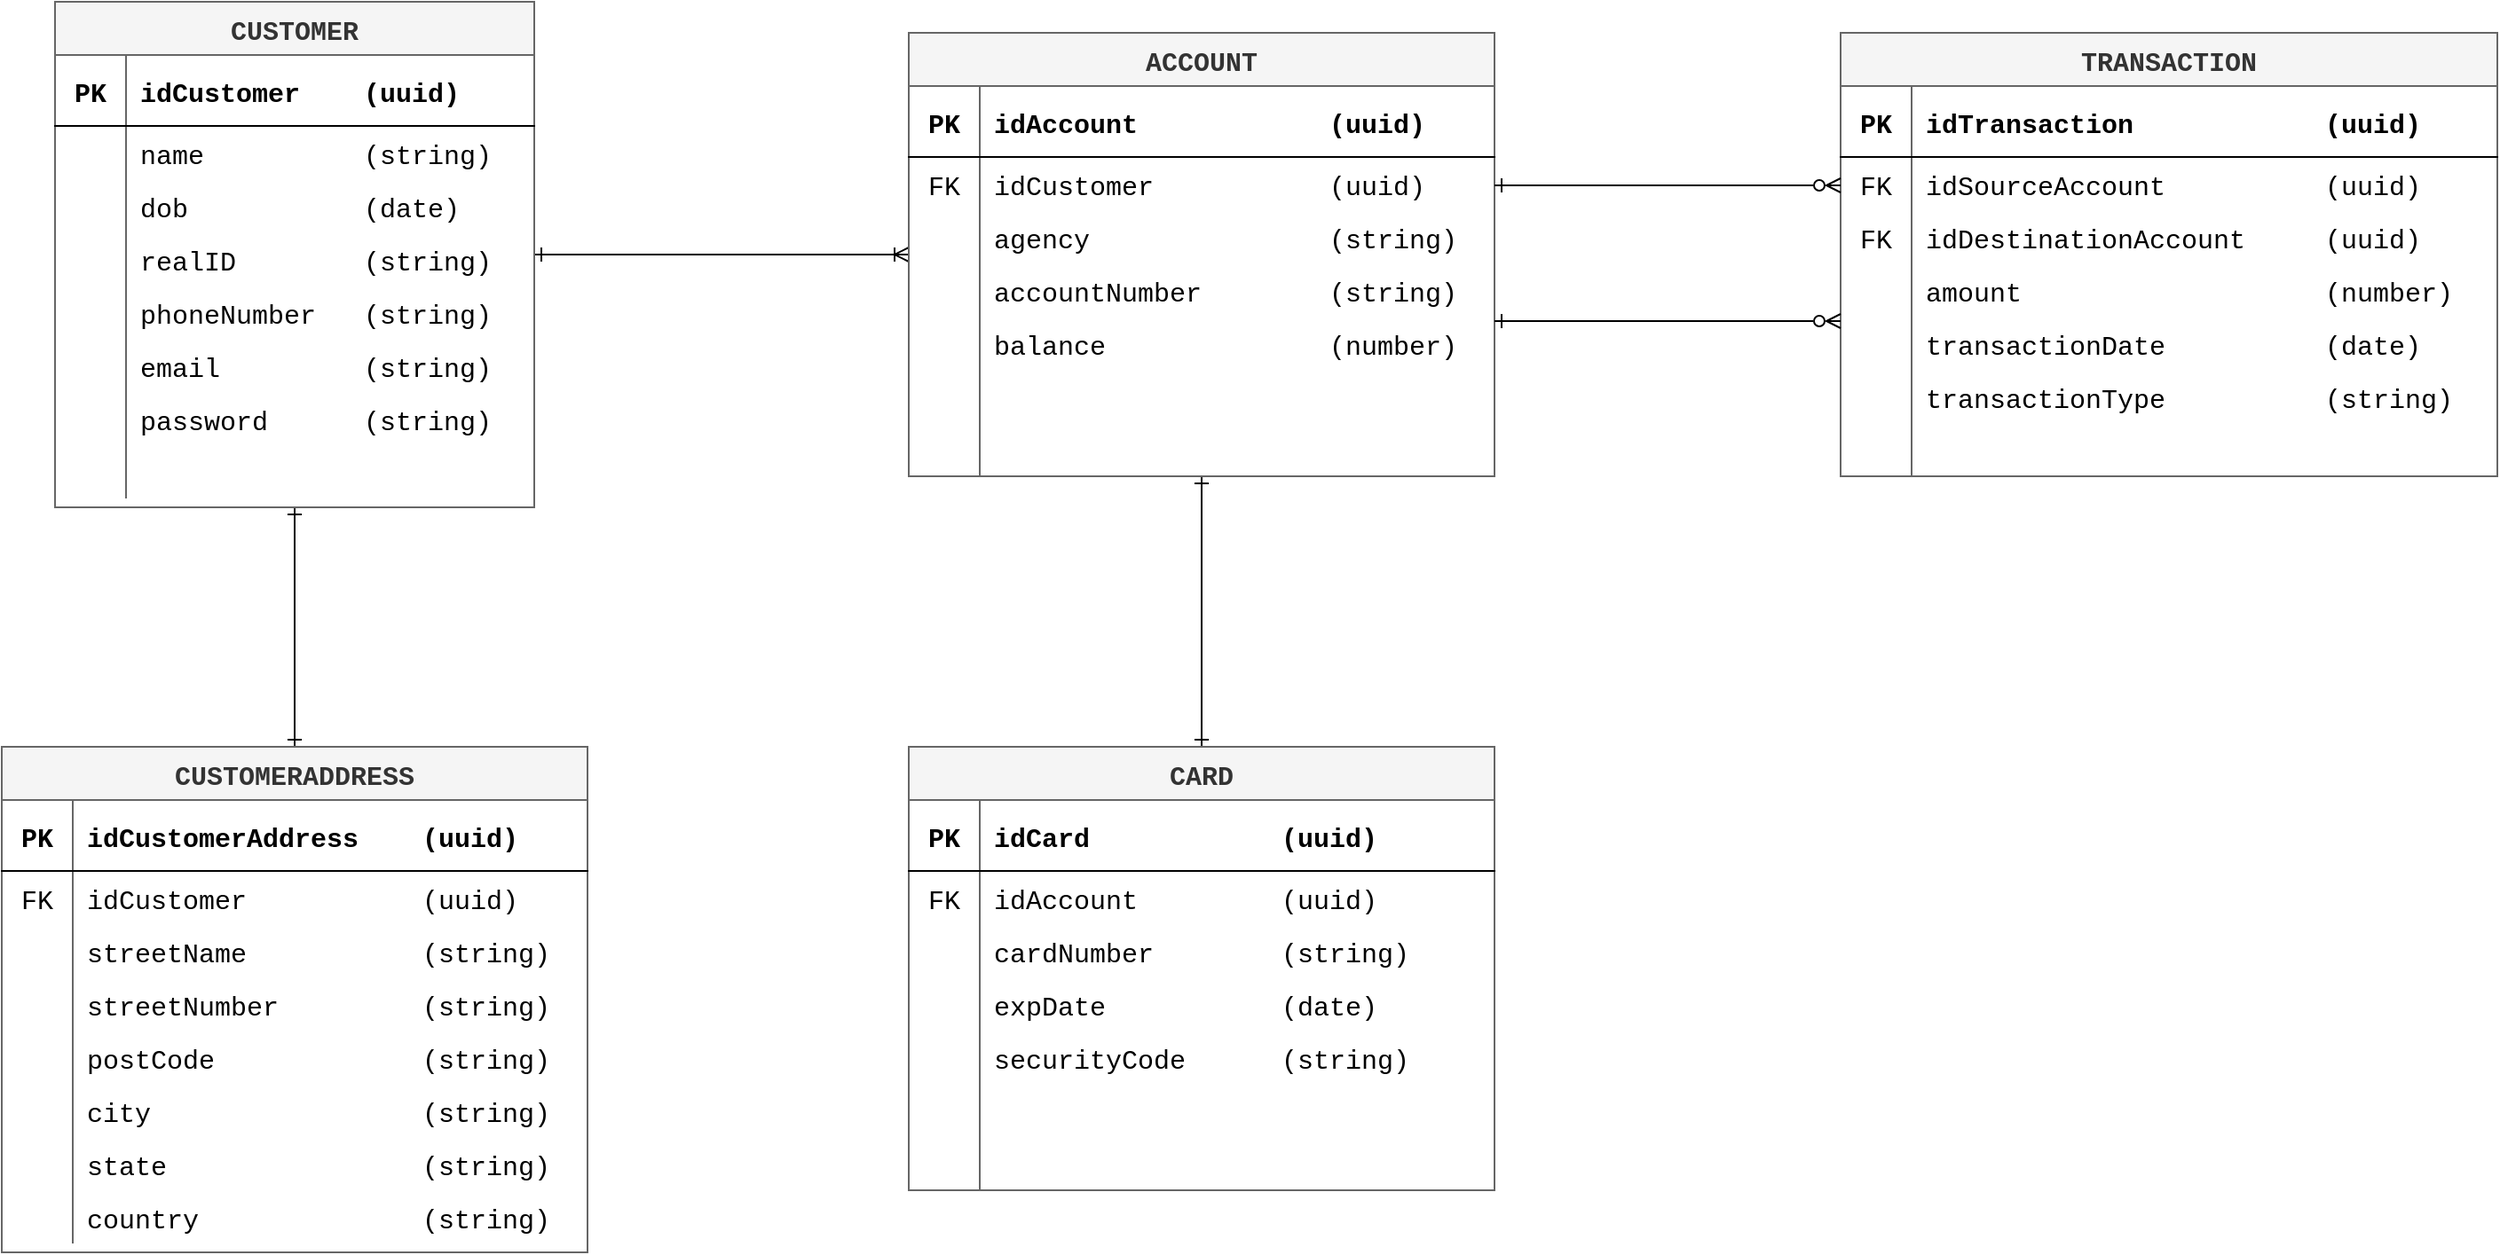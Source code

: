 <mxfile version="16.0.0" type="device"><diagram id="R2lEEEUBdFMjLlhIrx00" name="Page-1"><mxGraphModel dx="2247" dy="1131" grid="1" gridSize="10" guides="1" tooltips="1" connect="1" arrows="1" fold="1" page="1" pageScale="1" pageWidth="1654" pageHeight="1169" math="0" shadow="0" extFonts="Permanent Marker^https://fonts.googleapis.com/css?family=Permanent+Marker"><root><mxCell id="0"/><mxCell id="1" parent="0"/><mxCell id="imQHKeKfgoKIFEaQQmg--94" value="" style="endArrow=ERone;html=1;rounded=0;sketch=0;fontFamily=Times New Roman;fontSize=15;endFill=0;startArrow=ERone;startFill=0;" parent="1" source="ZUT3hV0hGC33V-k96uNE-90" target="ZUT3hV0hGC33V-k96uNE-64" edge="1"><mxGeometry width="50" height="50" relative="1" as="geometry"><mxPoint x="216.7" y="530" as="sourcePoint"/><mxPoint x="216.7" y="460" as="targetPoint"/></mxGeometry></mxCell><mxCell id="imQHKeKfgoKIFEaQQmg--96" value="" style="endArrow=ERone;html=1;rounded=0;sketch=0;fontFamily=Times New Roman;fontSize=15;endFill=0;startArrow=ERoneToMany;startFill=0;" parent="1" source="ZUT3hV0hGC33V-k96uNE-119" target="ZUT3hV0hGC33V-k96uNE-64" edge="1"><mxGeometry width="50" height="50" relative="1" as="geometry"><mxPoint x="422" y="290" as="sourcePoint"/><mxPoint x="357" y="289" as="targetPoint"/></mxGeometry></mxCell><mxCell id="imQHKeKfgoKIFEaQQmg--97" value="" style="endArrow=ERone;html=1;rounded=0;sketch=0;fontFamily=Times New Roman;fontSize=15;endFill=0;startArrow=ERone;startFill=0;" parent="1" source="ZUT3hV0hGC33V-k96uNE-144" target="ZUT3hV0hGC33V-k96uNE-119" edge="1"><mxGeometry width="50" height="50" relative="1" as="geometry"><mxPoint x="637" y="570" as="sourcePoint"/><mxPoint x="597" y="500" as="targetPoint"/></mxGeometry></mxCell><mxCell id="imQHKeKfgoKIFEaQQmg--137" style="edgeStyle=none;rounded=0;sketch=0;orthogonalLoop=1;jettySize=auto;html=1;entryX=0.5;entryY=0;entryDx=0;entryDy=0;fontFamily=Times New Roman;fontSize=15;startArrow=ERzeroToMany;startFill=0;endArrow=ERzeroToMany;endFill=0;" parent="1" edge="1"><mxGeometry relative="1" as="geometry"><mxPoint x="242" y="545.0" as="sourcePoint"/><mxPoint x="242" y="545.0" as="targetPoint"/></mxGeometry></mxCell><mxCell id="ZUT3hV0hGC33V-k96uNE-64" value="CUSTOMER" style="shape=table;startSize=30;container=1;collapsible=1;childLayout=tableLayout;fixedRows=1;rowLines=0;fontStyle=1;align=center;resizeLast=1;fillColor=#f5f5f5;fontColor=#333333;strokeColor=#666666;fontFamily=Courier New;fontSize=15;" parent="1" vertex="1"><mxGeometry x="141" y="150" width="270" height="285" as="geometry"/></mxCell><mxCell id="ZUT3hV0hGC33V-k96uNE-65" value="" style="shape=partialRectangle;collapsible=0;dropTarget=0;pointerEvents=0;fillColor=none;top=0;left=0;bottom=1;right=0;points=[[0,0.5],[1,0.5]];portConstraint=eastwest;" parent="ZUT3hV0hGC33V-k96uNE-64" vertex="1"><mxGeometry y="30" width="270" height="40" as="geometry"/></mxCell><mxCell id="ZUT3hV0hGC33V-k96uNE-66" value="PK" style="shape=partialRectangle;connectable=0;fillColor=none;top=0;left=0;bottom=0;right=0;fontStyle=1;overflow=hidden;fontFamily=Courier New;fontSize=15;" parent="ZUT3hV0hGC33V-k96uNE-65" vertex="1"><mxGeometry width="40" height="40" as="geometry"><mxRectangle width="40" height="40" as="alternateBounds"/></mxGeometry></mxCell><mxCell id="ZUT3hV0hGC33V-k96uNE-67" value="idCustomer    (uuid)" style="shape=partialRectangle;connectable=0;fillColor=none;top=0;left=0;bottom=0;right=0;align=left;spacingLeft=6;fontStyle=1;overflow=hidden;fontFamily=Courier New;fontSize=15;" parent="ZUT3hV0hGC33V-k96uNE-65" vertex="1"><mxGeometry x="40" width="230" height="40" as="geometry"><mxRectangle width="230" height="40" as="alternateBounds"/></mxGeometry></mxCell><mxCell id="ZUT3hV0hGC33V-k96uNE-68" value="" style="shape=partialRectangle;collapsible=0;dropTarget=0;pointerEvents=0;fillColor=none;top=0;left=0;bottom=0;right=0;points=[[0,0.5],[1,0.5]];portConstraint=eastwest;" parent="ZUT3hV0hGC33V-k96uNE-64" vertex="1"><mxGeometry y="70" width="270" height="30" as="geometry"/></mxCell><mxCell id="ZUT3hV0hGC33V-k96uNE-69" value="" style="shape=partialRectangle;connectable=0;fillColor=none;top=0;left=0;bottom=0;right=0;editable=1;overflow=hidden;" parent="ZUT3hV0hGC33V-k96uNE-68" vertex="1"><mxGeometry width="40" height="30" as="geometry"><mxRectangle width="40" height="30" as="alternateBounds"/></mxGeometry></mxCell><mxCell id="ZUT3hV0hGC33V-k96uNE-70" value="name          (string)" style="shape=partialRectangle;connectable=0;fillColor=none;top=0;left=0;bottom=0;right=0;align=left;spacingLeft=6;overflow=hidden;fontFamily=Courier New;fontSize=15;" parent="ZUT3hV0hGC33V-k96uNE-68" vertex="1"><mxGeometry x="40" width="230" height="30" as="geometry"><mxRectangle width="230" height="30" as="alternateBounds"/></mxGeometry></mxCell><mxCell id="ZUT3hV0hGC33V-k96uNE-71" value="" style="shape=partialRectangle;collapsible=0;dropTarget=0;pointerEvents=0;fillColor=none;top=0;left=0;bottom=0;right=0;points=[[0,0.5],[1,0.5]];portConstraint=eastwest;" parent="ZUT3hV0hGC33V-k96uNE-64" vertex="1"><mxGeometry y="100" width="270" height="30" as="geometry"/></mxCell><mxCell id="ZUT3hV0hGC33V-k96uNE-72" value="" style="shape=partialRectangle;connectable=0;fillColor=none;top=0;left=0;bottom=0;right=0;editable=1;overflow=hidden;" parent="ZUT3hV0hGC33V-k96uNE-71" vertex="1"><mxGeometry width="40" height="30" as="geometry"><mxRectangle width="40" height="30" as="alternateBounds"/></mxGeometry></mxCell><mxCell id="ZUT3hV0hGC33V-k96uNE-73" value="dob           (date)" style="shape=partialRectangle;connectable=0;fillColor=none;top=0;left=0;bottom=0;right=0;align=left;spacingLeft=6;overflow=hidden;fontFamily=Courier New;fontSize=15;" parent="ZUT3hV0hGC33V-k96uNE-71" vertex="1"><mxGeometry x="40" width="230" height="30" as="geometry"><mxRectangle width="230" height="30" as="alternateBounds"/></mxGeometry></mxCell><mxCell id="ZUT3hV0hGC33V-k96uNE-74" value="" style="shape=partialRectangle;collapsible=0;dropTarget=0;pointerEvents=0;fillColor=none;top=0;left=0;bottom=0;right=0;points=[[0,0.5],[1,0.5]];portConstraint=eastwest;" parent="ZUT3hV0hGC33V-k96uNE-64" vertex="1"><mxGeometry y="130" width="270" height="30" as="geometry"/></mxCell><mxCell id="ZUT3hV0hGC33V-k96uNE-75" value="" style="shape=partialRectangle;connectable=0;fillColor=none;top=0;left=0;bottom=0;right=0;editable=1;overflow=hidden;" parent="ZUT3hV0hGC33V-k96uNE-74" vertex="1"><mxGeometry width="40" height="30" as="geometry"><mxRectangle width="40" height="30" as="alternateBounds"/></mxGeometry></mxCell><mxCell id="ZUT3hV0hGC33V-k96uNE-76" value="realID        (string)" style="shape=partialRectangle;connectable=0;fillColor=none;top=0;left=0;bottom=0;right=0;align=left;spacingLeft=6;overflow=hidden;fontFamily=Courier New;fontSize=15;" parent="ZUT3hV0hGC33V-k96uNE-74" vertex="1"><mxGeometry x="40" width="230" height="30" as="geometry"><mxRectangle width="230" height="30" as="alternateBounds"/></mxGeometry></mxCell><mxCell id="ZUT3hV0hGC33V-k96uNE-77" value="" style="shape=partialRectangle;collapsible=0;dropTarget=0;pointerEvents=0;fillColor=none;top=0;left=0;bottom=0;right=0;points=[[0,0.5],[1,0.5]];portConstraint=eastwest;fontFamily=Times New Roman;fontSize=15;" parent="ZUT3hV0hGC33V-k96uNE-64" vertex="1"><mxGeometry y="160" width="270" height="30" as="geometry"/></mxCell><mxCell id="ZUT3hV0hGC33V-k96uNE-78" value="" style="shape=partialRectangle;connectable=0;fillColor=none;top=0;left=0;bottom=0;right=0;editable=1;overflow=hidden;fontFamily=Times New Roman;fontSize=15;" parent="ZUT3hV0hGC33V-k96uNE-77" vertex="1"><mxGeometry width="40" height="30" as="geometry"><mxRectangle width="40" height="30" as="alternateBounds"/></mxGeometry></mxCell><mxCell id="ZUT3hV0hGC33V-k96uNE-79" value="phoneNumber   (string)" style="shape=partialRectangle;connectable=0;fillColor=none;top=0;left=0;bottom=0;right=0;align=left;spacingLeft=6;overflow=hidden;fontFamily=Courier New;fontSize=15;" parent="ZUT3hV0hGC33V-k96uNE-77" vertex="1"><mxGeometry x="40" width="230" height="30" as="geometry"><mxRectangle width="230" height="30" as="alternateBounds"/></mxGeometry></mxCell><mxCell id="ZUT3hV0hGC33V-k96uNE-80" value="" style="shape=partialRectangle;collapsible=0;dropTarget=0;pointerEvents=0;fillColor=none;top=0;left=0;bottom=0;right=0;points=[[0,0.5],[1,0.5]];portConstraint=eastwest;fontFamily=Times New Roman;fontSize=15;" parent="ZUT3hV0hGC33V-k96uNE-64" vertex="1"><mxGeometry y="190" width="270" height="30" as="geometry"/></mxCell><mxCell id="ZUT3hV0hGC33V-k96uNE-81" value="" style="shape=partialRectangle;connectable=0;fillColor=none;top=0;left=0;bottom=0;right=0;editable=1;overflow=hidden;fontFamily=Times New Roman;fontSize=15;" parent="ZUT3hV0hGC33V-k96uNE-80" vertex="1"><mxGeometry width="40" height="30" as="geometry"><mxRectangle width="40" height="30" as="alternateBounds"/></mxGeometry></mxCell><mxCell id="ZUT3hV0hGC33V-k96uNE-82" value="email         (string)" style="shape=partialRectangle;connectable=0;fillColor=none;top=0;left=0;bottom=0;right=0;align=left;spacingLeft=6;overflow=hidden;fontFamily=Courier New;fontSize=15;" parent="ZUT3hV0hGC33V-k96uNE-80" vertex="1"><mxGeometry x="40" width="230" height="30" as="geometry"><mxRectangle width="230" height="30" as="alternateBounds"/></mxGeometry></mxCell><mxCell id="ZUT3hV0hGC33V-k96uNE-83" value="" style="shape=partialRectangle;collapsible=0;dropTarget=0;pointerEvents=0;fillColor=none;top=0;left=0;bottom=0;right=0;points=[[0,0.5],[1,0.5]];portConstraint=eastwest;fontFamily=Times New Roman;fontSize=15;" parent="ZUT3hV0hGC33V-k96uNE-64" vertex="1"><mxGeometry y="220" width="270" height="30" as="geometry"/></mxCell><mxCell id="ZUT3hV0hGC33V-k96uNE-84" value="" style="shape=partialRectangle;connectable=0;fillColor=none;top=0;left=0;bottom=0;right=0;editable=1;overflow=hidden;fontFamily=Times New Roman;fontSize=15;" parent="ZUT3hV0hGC33V-k96uNE-83" vertex="1"><mxGeometry width="40" height="30" as="geometry"><mxRectangle width="40" height="30" as="alternateBounds"/></mxGeometry></mxCell><mxCell id="ZUT3hV0hGC33V-k96uNE-85" value="password      (string)" style="shape=partialRectangle;connectable=0;fillColor=none;top=0;left=0;bottom=0;right=0;align=left;spacingLeft=6;overflow=hidden;fontFamily=Courier New;fontSize=15;" parent="ZUT3hV0hGC33V-k96uNE-83" vertex="1"><mxGeometry x="40" width="230" height="30" as="geometry"><mxRectangle width="230" height="30" as="alternateBounds"/></mxGeometry></mxCell><mxCell id="ZUT3hV0hGC33V-k96uNE-116" value="" style="shape=partialRectangle;collapsible=0;dropTarget=0;pointerEvents=0;fillColor=none;top=0;left=0;bottom=0;right=0;points=[[0,0.5],[1,0.5]];portConstraint=eastwest;" parent="ZUT3hV0hGC33V-k96uNE-64" vertex="1"><mxGeometry y="250" width="270" height="30" as="geometry"/></mxCell><mxCell id="ZUT3hV0hGC33V-k96uNE-117" value="" style="shape=partialRectangle;connectable=0;fillColor=none;top=0;left=0;bottom=0;right=0;editable=1;overflow=hidden;" parent="ZUT3hV0hGC33V-k96uNE-116" vertex="1"><mxGeometry width="40" height="30" as="geometry"><mxRectangle width="40" height="30" as="alternateBounds"/></mxGeometry></mxCell><mxCell id="ZUT3hV0hGC33V-k96uNE-118" value="" style="shape=partialRectangle;connectable=0;fillColor=none;top=0;left=0;bottom=0;right=0;align=left;spacingLeft=6;overflow=hidden;fontFamily=Courier New;fontSize=15;" parent="ZUT3hV0hGC33V-k96uNE-116" vertex="1"><mxGeometry x="40" width="230" height="30" as="geometry"><mxRectangle width="230" height="30" as="alternateBounds"/></mxGeometry></mxCell><mxCell id="ZUT3hV0hGC33V-k96uNE-90" value="CUSTOMERADDRESS" style="shape=table;startSize=30;container=1;collapsible=1;childLayout=tableLayout;fixedRows=1;rowLines=0;fontStyle=1;align=center;resizeLast=1;fillColor=#f5f5f5;fontColor=#333333;strokeColor=#666666;fontFamily=Courier New;fontSize=15;" parent="1" vertex="1"><mxGeometry x="111" y="570" width="330" height="285" as="geometry"/></mxCell><mxCell id="ZUT3hV0hGC33V-k96uNE-91" value="" style="shape=partialRectangle;collapsible=0;dropTarget=0;pointerEvents=0;fillColor=none;top=0;left=0;bottom=1;right=0;points=[[0,0.5],[1,0.5]];portConstraint=eastwest;" parent="ZUT3hV0hGC33V-k96uNE-90" vertex="1"><mxGeometry y="30" width="330" height="40" as="geometry"/></mxCell><mxCell id="ZUT3hV0hGC33V-k96uNE-92" value="PK" style="shape=partialRectangle;connectable=0;fillColor=none;top=0;left=0;bottom=0;right=0;fontStyle=1;overflow=hidden;fontFamily=Courier New;fontSize=15;" parent="ZUT3hV0hGC33V-k96uNE-91" vertex="1"><mxGeometry width="40" height="40" as="geometry"><mxRectangle width="40" height="40" as="alternateBounds"/></mxGeometry></mxCell><mxCell id="ZUT3hV0hGC33V-k96uNE-93" value="idCustomerAddress    (uuid)" style="shape=partialRectangle;connectable=0;fillColor=none;top=0;left=0;bottom=0;right=0;align=left;spacingLeft=6;fontStyle=1;overflow=hidden;fontFamily=Courier New;fontSize=15;" parent="ZUT3hV0hGC33V-k96uNE-91" vertex="1"><mxGeometry x="40" width="290" height="40" as="geometry"><mxRectangle width="290" height="40" as="alternateBounds"/></mxGeometry></mxCell><mxCell id="ZUT3hV0hGC33V-k96uNE-94" value="" style="shape=partialRectangle;collapsible=0;dropTarget=0;pointerEvents=0;fillColor=none;top=0;left=0;bottom=0;right=0;points=[[0,0.5],[1,0.5]];portConstraint=eastwest;" parent="ZUT3hV0hGC33V-k96uNE-90" vertex="1"><mxGeometry y="70" width="330" height="30" as="geometry"/></mxCell><mxCell id="ZUT3hV0hGC33V-k96uNE-95" value="FK" style="shape=partialRectangle;connectable=0;fillColor=none;top=0;left=0;bottom=0;right=0;editable=1;overflow=hidden;fontFamily=Courier New;fontSize=15;" parent="ZUT3hV0hGC33V-k96uNE-94" vertex="1"><mxGeometry width="40" height="30" as="geometry"><mxRectangle width="40" height="30" as="alternateBounds"/></mxGeometry></mxCell><mxCell id="ZUT3hV0hGC33V-k96uNE-96" value="idCustomer           (uuid)" style="shape=partialRectangle;connectable=0;fillColor=none;top=0;left=0;bottom=0;right=0;align=left;spacingLeft=6;overflow=hidden;fontFamily=Courier New;fontSize=15;" parent="ZUT3hV0hGC33V-k96uNE-94" vertex="1"><mxGeometry x="40" width="290" height="30" as="geometry"><mxRectangle width="290" height="30" as="alternateBounds"/></mxGeometry></mxCell><mxCell id="ZUT3hV0hGC33V-k96uNE-97" value="" style="shape=partialRectangle;collapsible=0;dropTarget=0;pointerEvents=0;fillColor=none;top=0;left=0;bottom=0;right=0;points=[[0,0.5],[1,0.5]];portConstraint=eastwest;" parent="ZUT3hV0hGC33V-k96uNE-90" vertex="1"><mxGeometry y="100" width="330" height="30" as="geometry"/></mxCell><mxCell id="ZUT3hV0hGC33V-k96uNE-98" value="" style="shape=partialRectangle;connectable=0;fillColor=none;top=0;left=0;bottom=0;right=0;editable=1;overflow=hidden;" parent="ZUT3hV0hGC33V-k96uNE-97" vertex="1"><mxGeometry width="40" height="30" as="geometry"><mxRectangle width="40" height="30" as="alternateBounds"/></mxGeometry></mxCell><mxCell id="ZUT3hV0hGC33V-k96uNE-99" value="streetName           (string)" style="shape=partialRectangle;connectable=0;fillColor=none;top=0;left=0;bottom=0;right=0;align=left;spacingLeft=6;overflow=hidden;fontFamily=Courier New;fontSize=15;" parent="ZUT3hV0hGC33V-k96uNE-97" vertex="1"><mxGeometry x="40" width="290" height="30" as="geometry"><mxRectangle width="290" height="30" as="alternateBounds"/></mxGeometry></mxCell><mxCell id="ZUT3hV0hGC33V-k96uNE-100" value="" style="shape=partialRectangle;collapsible=0;dropTarget=0;pointerEvents=0;fillColor=none;top=0;left=0;bottom=0;right=0;points=[[0,0.5],[1,0.5]];portConstraint=eastwest;" parent="ZUT3hV0hGC33V-k96uNE-90" vertex="1"><mxGeometry y="130" width="330" height="30" as="geometry"/></mxCell><mxCell id="ZUT3hV0hGC33V-k96uNE-101" value="" style="shape=partialRectangle;connectable=0;fillColor=none;top=0;left=0;bottom=0;right=0;editable=1;overflow=hidden;" parent="ZUT3hV0hGC33V-k96uNE-100" vertex="1"><mxGeometry width="40" height="30" as="geometry"><mxRectangle width="40" height="30" as="alternateBounds"/></mxGeometry></mxCell><mxCell id="ZUT3hV0hGC33V-k96uNE-102" value="streetNumber         (string)" style="shape=partialRectangle;connectable=0;fillColor=none;top=0;left=0;bottom=0;right=0;align=left;spacingLeft=6;overflow=hidden;fontFamily=Courier New;fontSize=15;" parent="ZUT3hV0hGC33V-k96uNE-100" vertex="1"><mxGeometry x="40" width="290" height="30" as="geometry"><mxRectangle width="290" height="30" as="alternateBounds"/></mxGeometry></mxCell><mxCell id="ZUT3hV0hGC33V-k96uNE-103" value="" style="shape=partialRectangle;collapsible=0;dropTarget=0;pointerEvents=0;fillColor=none;top=0;left=0;bottom=0;right=0;points=[[0,0.5],[1,0.5]];portConstraint=eastwest;fontFamily=Times New Roman;fontSize=15;" parent="ZUT3hV0hGC33V-k96uNE-90" vertex="1"><mxGeometry y="160" width="330" height="30" as="geometry"/></mxCell><mxCell id="ZUT3hV0hGC33V-k96uNE-104" value="" style="shape=partialRectangle;connectable=0;fillColor=none;top=0;left=0;bottom=0;right=0;editable=1;overflow=hidden;fontFamily=Times New Roman;fontSize=15;" parent="ZUT3hV0hGC33V-k96uNE-103" vertex="1"><mxGeometry width="40" height="30" as="geometry"><mxRectangle width="40" height="30" as="alternateBounds"/></mxGeometry></mxCell><mxCell id="ZUT3hV0hGC33V-k96uNE-105" value="postCode             (string)" style="shape=partialRectangle;connectable=0;fillColor=none;top=0;left=0;bottom=0;right=0;align=left;spacingLeft=6;overflow=hidden;fontFamily=Courier New;fontSize=15;" parent="ZUT3hV0hGC33V-k96uNE-103" vertex="1"><mxGeometry x="40" width="290" height="30" as="geometry"><mxRectangle width="290" height="30" as="alternateBounds"/></mxGeometry></mxCell><mxCell id="ZUT3hV0hGC33V-k96uNE-106" value="" style="shape=partialRectangle;collapsible=0;dropTarget=0;pointerEvents=0;fillColor=none;top=0;left=0;bottom=0;right=0;points=[[0,0.5],[1,0.5]];portConstraint=eastwest;fontFamily=Times New Roman;fontSize=15;" parent="ZUT3hV0hGC33V-k96uNE-90" vertex="1"><mxGeometry y="190" width="330" height="30" as="geometry"/></mxCell><mxCell id="ZUT3hV0hGC33V-k96uNE-107" value="" style="shape=partialRectangle;connectable=0;fillColor=none;top=0;left=0;bottom=0;right=0;editable=1;overflow=hidden;fontFamily=Times New Roman;fontSize=15;" parent="ZUT3hV0hGC33V-k96uNE-106" vertex="1"><mxGeometry width="40" height="30" as="geometry"><mxRectangle width="40" height="30" as="alternateBounds"/></mxGeometry></mxCell><mxCell id="ZUT3hV0hGC33V-k96uNE-108" value="city                 (string)" style="shape=partialRectangle;connectable=0;fillColor=none;top=0;left=0;bottom=0;right=0;align=left;spacingLeft=6;overflow=hidden;fontFamily=Courier New;fontSize=15;" parent="ZUT3hV0hGC33V-k96uNE-106" vertex="1"><mxGeometry x="40" width="290" height="30" as="geometry"><mxRectangle width="290" height="30" as="alternateBounds"/></mxGeometry></mxCell><mxCell id="ZUT3hV0hGC33V-k96uNE-113" value="" style="shape=partialRectangle;collapsible=0;dropTarget=0;pointerEvents=0;fillColor=none;top=0;left=0;bottom=0;right=0;points=[[0,0.5],[1,0.5]];portConstraint=eastwest;fontFamily=Courier New;fontSize=15;" parent="ZUT3hV0hGC33V-k96uNE-90" vertex="1"><mxGeometry y="220" width="330" height="30" as="geometry"/></mxCell><mxCell id="ZUT3hV0hGC33V-k96uNE-114" value="" style="shape=partialRectangle;connectable=0;fillColor=none;top=0;left=0;bottom=0;right=0;editable=1;overflow=hidden;fontFamily=Courier New;fontSize=15;" parent="ZUT3hV0hGC33V-k96uNE-113" vertex="1"><mxGeometry width="40" height="30" as="geometry"><mxRectangle width="40" height="30" as="alternateBounds"/></mxGeometry></mxCell><mxCell id="ZUT3hV0hGC33V-k96uNE-115" value="state                (string)" style="shape=partialRectangle;connectable=0;fillColor=none;top=0;left=0;bottom=0;right=0;align=left;spacingLeft=6;overflow=hidden;fontFamily=Courier New;fontSize=15;" parent="ZUT3hV0hGC33V-k96uNE-113" vertex="1"><mxGeometry x="40" width="290" height="30" as="geometry"><mxRectangle width="290" height="30" as="alternateBounds"/></mxGeometry></mxCell><mxCell id="ZUT3hV0hGC33V-k96uNE-109" value="" style="shape=partialRectangle;collapsible=0;dropTarget=0;pointerEvents=0;fillColor=none;top=0;left=0;bottom=0;right=0;points=[[0,0.5],[1,0.5]];portConstraint=eastwest;fontFamily=Times New Roman;fontSize=15;" parent="ZUT3hV0hGC33V-k96uNE-90" vertex="1"><mxGeometry y="250" width="330" height="30" as="geometry"/></mxCell><mxCell id="ZUT3hV0hGC33V-k96uNE-110" value="" style="shape=partialRectangle;connectable=0;fillColor=none;top=0;left=0;bottom=0;right=0;editable=1;overflow=hidden;fontFamily=Times New Roman;fontSize=15;" parent="ZUT3hV0hGC33V-k96uNE-109" vertex="1"><mxGeometry width="40" height="30" as="geometry"><mxRectangle width="40" height="30" as="alternateBounds"/></mxGeometry></mxCell><mxCell id="ZUT3hV0hGC33V-k96uNE-111" value="country              (string)" style="shape=partialRectangle;connectable=0;fillColor=none;top=0;left=0;bottom=0;right=0;align=left;spacingLeft=6;overflow=hidden;fontFamily=Courier New;fontSize=15;" parent="ZUT3hV0hGC33V-k96uNE-109" vertex="1"><mxGeometry x="40" width="290" height="30" as="geometry"><mxRectangle width="290" height="30" as="alternateBounds"/></mxGeometry></mxCell><mxCell id="ZUT3hV0hGC33V-k96uNE-119" value="ACCOUNT" style="shape=table;startSize=30;container=1;collapsible=1;childLayout=tableLayout;fixedRows=1;rowLines=0;fontStyle=1;align=center;resizeLast=1;fillColor=#f5f5f5;fontColor=#333333;strokeColor=#666666;fontFamily=Courier New;fontSize=15;" parent="1" vertex="1"><mxGeometry x="622" y="167.5" width="330" height="250" as="geometry"/></mxCell><mxCell id="ZUT3hV0hGC33V-k96uNE-120" value="" style="shape=partialRectangle;collapsible=0;dropTarget=0;pointerEvents=0;fillColor=none;top=0;left=0;bottom=1;right=0;points=[[0,0.5],[1,0.5]];portConstraint=eastwest;" parent="ZUT3hV0hGC33V-k96uNE-119" vertex="1"><mxGeometry y="30" width="330" height="40" as="geometry"/></mxCell><mxCell id="ZUT3hV0hGC33V-k96uNE-121" value="PK" style="shape=partialRectangle;connectable=0;fillColor=none;top=0;left=0;bottom=0;right=0;fontStyle=1;overflow=hidden;fontFamily=Courier New;fontSize=15;" parent="ZUT3hV0hGC33V-k96uNE-120" vertex="1"><mxGeometry width="40" height="40" as="geometry"><mxRectangle width="40" height="40" as="alternateBounds"/></mxGeometry></mxCell><mxCell id="ZUT3hV0hGC33V-k96uNE-122" value="idAccount            (uuid)" style="shape=partialRectangle;connectable=0;fillColor=none;top=0;left=0;bottom=0;right=0;align=left;spacingLeft=6;fontStyle=1;overflow=hidden;fontFamily=Courier New;fontSize=15;" parent="ZUT3hV0hGC33V-k96uNE-120" vertex="1"><mxGeometry x="40" width="290" height="40" as="geometry"><mxRectangle width="290" height="40" as="alternateBounds"/></mxGeometry></mxCell><mxCell id="ZUT3hV0hGC33V-k96uNE-123" value="" style="shape=partialRectangle;collapsible=0;dropTarget=0;pointerEvents=0;fillColor=none;top=0;left=0;bottom=0;right=0;points=[[0,0.5],[1,0.5]];portConstraint=eastwest;" parent="ZUT3hV0hGC33V-k96uNE-119" vertex="1"><mxGeometry y="70" width="330" height="30" as="geometry"/></mxCell><mxCell id="ZUT3hV0hGC33V-k96uNE-124" value="FK" style="shape=partialRectangle;connectable=0;fillColor=none;top=0;left=0;bottom=0;right=0;editable=1;overflow=hidden;fontFamily=Courier New;fontSize=15;" parent="ZUT3hV0hGC33V-k96uNE-123" vertex="1"><mxGeometry width="40" height="30" as="geometry"><mxRectangle width="40" height="30" as="alternateBounds"/></mxGeometry></mxCell><mxCell id="ZUT3hV0hGC33V-k96uNE-125" value="idCustomer           (uuid)" style="shape=partialRectangle;connectable=0;fillColor=none;top=0;left=0;bottom=0;right=0;align=left;spacingLeft=6;overflow=hidden;fontFamily=Courier New;fontSize=15;" parent="ZUT3hV0hGC33V-k96uNE-123" vertex="1"><mxGeometry x="40" width="290" height="30" as="geometry"><mxRectangle width="290" height="30" as="alternateBounds"/></mxGeometry></mxCell><mxCell id="ZUT3hV0hGC33V-k96uNE-126" value="" style="shape=partialRectangle;collapsible=0;dropTarget=0;pointerEvents=0;fillColor=none;top=0;left=0;bottom=0;right=0;points=[[0,0.5],[1,0.5]];portConstraint=eastwest;" parent="ZUT3hV0hGC33V-k96uNE-119" vertex="1"><mxGeometry y="100" width="330" height="30" as="geometry"/></mxCell><mxCell id="ZUT3hV0hGC33V-k96uNE-127" value="" style="shape=partialRectangle;connectable=0;fillColor=none;top=0;left=0;bottom=0;right=0;editable=1;overflow=hidden;" parent="ZUT3hV0hGC33V-k96uNE-126" vertex="1"><mxGeometry width="40" height="30" as="geometry"><mxRectangle width="40" height="30" as="alternateBounds"/></mxGeometry></mxCell><mxCell id="ZUT3hV0hGC33V-k96uNE-128" value="agency               (string)" style="shape=partialRectangle;connectable=0;fillColor=none;top=0;left=0;bottom=0;right=0;align=left;spacingLeft=6;overflow=hidden;fontFamily=Courier New;fontSize=15;" parent="ZUT3hV0hGC33V-k96uNE-126" vertex="1"><mxGeometry x="40" width="290" height="30" as="geometry"><mxRectangle width="290" height="30" as="alternateBounds"/></mxGeometry></mxCell><mxCell id="ZUT3hV0hGC33V-k96uNE-129" value="" style="shape=partialRectangle;collapsible=0;dropTarget=0;pointerEvents=0;fillColor=none;top=0;left=0;bottom=0;right=0;points=[[0,0.5],[1,0.5]];portConstraint=eastwest;" parent="ZUT3hV0hGC33V-k96uNE-119" vertex="1"><mxGeometry y="130" width="330" height="30" as="geometry"/></mxCell><mxCell id="ZUT3hV0hGC33V-k96uNE-130" value="" style="shape=partialRectangle;connectable=0;fillColor=none;top=0;left=0;bottom=0;right=0;editable=1;overflow=hidden;" parent="ZUT3hV0hGC33V-k96uNE-129" vertex="1"><mxGeometry width="40" height="30" as="geometry"><mxRectangle width="40" height="30" as="alternateBounds"/></mxGeometry></mxCell><mxCell id="ZUT3hV0hGC33V-k96uNE-131" value="accountNumber        (string)" style="shape=partialRectangle;connectable=0;fillColor=none;top=0;left=0;bottom=0;right=0;align=left;spacingLeft=6;overflow=hidden;fontFamily=Courier New;fontSize=15;" parent="ZUT3hV0hGC33V-k96uNE-129" vertex="1"><mxGeometry x="40" width="290" height="30" as="geometry"><mxRectangle width="290" height="30" as="alternateBounds"/></mxGeometry></mxCell><mxCell id="ZUT3hV0hGC33V-k96uNE-132" value="" style="shape=partialRectangle;collapsible=0;dropTarget=0;pointerEvents=0;fillColor=none;top=0;left=0;bottom=0;right=0;points=[[0,0.5],[1,0.5]];portConstraint=eastwest;fontFamily=Times New Roman;fontSize=15;" parent="ZUT3hV0hGC33V-k96uNE-119" vertex="1"><mxGeometry y="160" width="330" height="30" as="geometry"/></mxCell><mxCell id="ZUT3hV0hGC33V-k96uNE-133" value="" style="shape=partialRectangle;connectable=0;fillColor=none;top=0;left=0;bottom=0;right=0;editable=1;overflow=hidden;fontFamily=Times New Roman;fontSize=15;" parent="ZUT3hV0hGC33V-k96uNE-132" vertex="1"><mxGeometry width="40" height="30" as="geometry"><mxRectangle width="40" height="30" as="alternateBounds"/></mxGeometry></mxCell><mxCell id="ZUT3hV0hGC33V-k96uNE-134" value="balance              (number)" style="shape=partialRectangle;connectable=0;fillColor=none;top=0;left=0;bottom=0;right=0;align=left;spacingLeft=6;overflow=hidden;fontFamily=Courier New;fontSize=15;" parent="ZUT3hV0hGC33V-k96uNE-132" vertex="1"><mxGeometry x="40" width="290" height="30" as="geometry"><mxRectangle width="290" height="30" as="alternateBounds"/></mxGeometry></mxCell><mxCell id="ZUT3hV0hGC33V-k96uNE-141" value="" style="shape=partialRectangle;collapsible=0;dropTarget=0;pointerEvents=0;fillColor=none;top=0;left=0;bottom=0;right=0;points=[[0,0.5],[1,0.5]];portConstraint=eastwest;fontFamily=Times New Roman;fontSize=15;" parent="ZUT3hV0hGC33V-k96uNE-119" vertex="1"><mxGeometry y="190" width="330" height="30" as="geometry"/></mxCell><mxCell id="ZUT3hV0hGC33V-k96uNE-142" value="" style="shape=partialRectangle;connectable=0;fillColor=none;top=0;left=0;bottom=0;right=0;editable=1;overflow=hidden;fontFamily=Times New Roman;fontSize=15;" parent="ZUT3hV0hGC33V-k96uNE-141" vertex="1"><mxGeometry width="40" height="30" as="geometry"><mxRectangle width="40" height="30" as="alternateBounds"/></mxGeometry></mxCell><mxCell id="ZUT3hV0hGC33V-k96uNE-143" value="" style="shape=partialRectangle;connectable=0;fillColor=none;top=0;left=0;bottom=0;right=0;align=left;spacingLeft=6;overflow=hidden;fontFamily=Courier New;fontSize=15;" parent="ZUT3hV0hGC33V-k96uNE-141" vertex="1"><mxGeometry x="40" width="290" height="30" as="geometry"><mxRectangle width="290" height="30" as="alternateBounds"/></mxGeometry></mxCell><mxCell id="ZUT3hV0hGC33V-k96uNE-138" value="" style="shape=partialRectangle;collapsible=0;dropTarget=0;pointerEvents=0;fillColor=none;top=0;left=0;bottom=0;right=0;points=[[0,0.5],[1,0.5]];portConstraint=eastwest;fontFamily=Courier New;fontSize=15;" parent="ZUT3hV0hGC33V-k96uNE-119" vertex="1"><mxGeometry y="220" width="330" height="30" as="geometry"/></mxCell><mxCell id="ZUT3hV0hGC33V-k96uNE-139" value="" style="shape=partialRectangle;connectable=0;fillColor=none;top=0;left=0;bottom=0;right=0;editable=1;overflow=hidden;fontFamily=Courier New;fontSize=15;" parent="ZUT3hV0hGC33V-k96uNE-138" vertex="1"><mxGeometry width="40" height="30" as="geometry"><mxRectangle width="40" height="30" as="alternateBounds"/></mxGeometry></mxCell><mxCell id="ZUT3hV0hGC33V-k96uNE-140" value="" style="shape=partialRectangle;connectable=0;fillColor=none;top=0;left=0;bottom=0;right=0;align=left;spacingLeft=6;overflow=hidden;fontFamily=Courier New;fontSize=15;" parent="ZUT3hV0hGC33V-k96uNE-138" vertex="1"><mxGeometry x="40" width="290" height="30" as="geometry"><mxRectangle width="290" height="30" as="alternateBounds"/></mxGeometry></mxCell><mxCell id="ZUT3hV0hGC33V-k96uNE-144" value="CARD" style="shape=table;startSize=30;container=1;collapsible=1;childLayout=tableLayout;fixedRows=1;rowLines=0;fontStyle=1;align=center;resizeLast=1;fillColor=#f5f5f5;fontColor=#333333;strokeColor=#666666;fontFamily=Courier New;fontSize=15;" parent="1" vertex="1"><mxGeometry x="622" y="570" width="330" height="250" as="geometry"/></mxCell><mxCell id="ZUT3hV0hGC33V-k96uNE-145" value="" style="shape=partialRectangle;collapsible=0;dropTarget=0;pointerEvents=0;fillColor=none;top=0;left=0;bottom=1;right=0;points=[[0,0.5],[1,0.5]];portConstraint=eastwest;" parent="ZUT3hV0hGC33V-k96uNE-144" vertex="1"><mxGeometry y="30" width="330" height="40" as="geometry"/></mxCell><mxCell id="ZUT3hV0hGC33V-k96uNE-146" value="PK" style="shape=partialRectangle;connectable=0;fillColor=none;top=0;left=0;bottom=0;right=0;fontStyle=1;overflow=hidden;fontFamily=Courier New;fontSize=15;" parent="ZUT3hV0hGC33V-k96uNE-145" vertex="1"><mxGeometry width="40" height="40" as="geometry"><mxRectangle width="40" height="40" as="alternateBounds"/></mxGeometry></mxCell><mxCell id="ZUT3hV0hGC33V-k96uNE-147" value="idCard            (uuid)" style="shape=partialRectangle;connectable=0;fillColor=none;top=0;left=0;bottom=0;right=0;align=left;spacingLeft=6;fontStyle=1;overflow=hidden;fontFamily=Courier New;fontSize=15;" parent="ZUT3hV0hGC33V-k96uNE-145" vertex="1"><mxGeometry x="40" width="290" height="40" as="geometry"><mxRectangle width="290" height="40" as="alternateBounds"/></mxGeometry></mxCell><mxCell id="ZUT3hV0hGC33V-k96uNE-148" value="" style="shape=partialRectangle;collapsible=0;dropTarget=0;pointerEvents=0;fillColor=none;top=0;left=0;bottom=0;right=0;points=[[0,0.5],[1,0.5]];portConstraint=eastwest;" parent="ZUT3hV0hGC33V-k96uNE-144" vertex="1"><mxGeometry y="70" width="330" height="30" as="geometry"/></mxCell><mxCell id="ZUT3hV0hGC33V-k96uNE-149" value="FK" style="shape=partialRectangle;connectable=0;fillColor=none;top=0;left=0;bottom=0;right=0;editable=1;overflow=hidden;fontFamily=Courier New;fontSize=15;" parent="ZUT3hV0hGC33V-k96uNE-148" vertex="1"><mxGeometry width="40" height="30" as="geometry"><mxRectangle width="40" height="30" as="alternateBounds"/></mxGeometry></mxCell><mxCell id="ZUT3hV0hGC33V-k96uNE-150" value="idAccount         (uuid)" style="shape=partialRectangle;connectable=0;fillColor=none;top=0;left=0;bottom=0;right=0;align=left;spacingLeft=6;overflow=hidden;fontFamily=Courier New;fontSize=15;" parent="ZUT3hV0hGC33V-k96uNE-148" vertex="1"><mxGeometry x="40" width="290" height="30" as="geometry"><mxRectangle width="290" height="30" as="alternateBounds"/></mxGeometry></mxCell><mxCell id="ZUT3hV0hGC33V-k96uNE-151" value="" style="shape=partialRectangle;collapsible=0;dropTarget=0;pointerEvents=0;fillColor=none;top=0;left=0;bottom=0;right=0;points=[[0,0.5],[1,0.5]];portConstraint=eastwest;" parent="ZUT3hV0hGC33V-k96uNE-144" vertex="1"><mxGeometry y="100" width="330" height="30" as="geometry"/></mxCell><mxCell id="ZUT3hV0hGC33V-k96uNE-152" value="" style="shape=partialRectangle;connectable=0;fillColor=none;top=0;left=0;bottom=0;right=0;editable=1;overflow=hidden;" parent="ZUT3hV0hGC33V-k96uNE-151" vertex="1"><mxGeometry width="40" height="30" as="geometry"><mxRectangle width="40" height="30" as="alternateBounds"/></mxGeometry></mxCell><mxCell id="ZUT3hV0hGC33V-k96uNE-153" value="cardNumber        (string)" style="shape=partialRectangle;connectable=0;fillColor=none;top=0;left=0;bottom=0;right=0;align=left;spacingLeft=6;overflow=hidden;fontFamily=Courier New;fontSize=15;" parent="ZUT3hV0hGC33V-k96uNE-151" vertex="1"><mxGeometry x="40" width="290" height="30" as="geometry"><mxRectangle width="290" height="30" as="alternateBounds"/></mxGeometry></mxCell><mxCell id="ZUT3hV0hGC33V-k96uNE-154" value="" style="shape=partialRectangle;collapsible=0;dropTarget=0;pointerEvents=0;fillColor=none;top=0;left=0;bottom=0;right=0;points=[[0,0.5],[1,0.5]];portConstraint=eastwest;" parent="ZUT3hV0hGC33V-k96uNE-144" vertex="1"><mxGeometry y="130" width="330" height="30" as="geometry"/></mxCell><mxCell id="ZUT3hV0hGC33V-k96uNE-155" value="" style="shape=partialRectangle;connectable=0;fillColor=none;top=0;left=0;bottom=0;right=0;editable=1;overflow=hidden;" parent="ZUT3hV0hGC33V-k96uNE-154" vertex="1"><mxGeometry width="40" height="30" as="geometry"><mxRectangle width="40" height="30" as="alternateBounds"/></mxGeometry></mxCell><mxCell id="ZUT3hV0hGC33V-k96uNE-156" value="expDate           (date)" style="shape=partialRectangle;connectable=0;fillColor=none;top=0;left=0;bottom=0;right=0;align=left;spacingLeft=6;overflow=hidden;fontFamily=Courier New;fontSize=15;" parent="ZUT3hV0hGC33V-k96uNE-154" vertex="1"><mxGeometry x="40" width="290" height="30" as="geometry"><mxRectangle width="290" height="30" as="alternateBounds"/></mxGeometry></mxCell><mxCell id="ZUT3hV0hGC33V-k96uNE-157" value="" style="shape=partialRectangle;collapsible=0;dropTarget=0;pointerEvents=0;fillColor=none;top=0;left=0;bottom=0;right=0;points=[[0,0.5],[1,0.5]];portConstraint=eastwest;fontFamily=Times New Roman;fontSize=15;" parent="ZUT3hV0hGC33V-k96uNE-144" vertex="1"><mxGeometry y="160" width="330" height="30" as="geometry"/></mxCell><mxCell id="ZUT3hV0hGC33V-k96uNE-158" value="" style="shape=partialRectangle;connectable=0;fillColor=none;top=0;left=0;bottom=0;right=0;editable=1;overflow=hidden;fontFamily=Times New Roman;fontSize=15;" parent="ZUT3hV0hGC33V-k96uNE-157" vertex="1"><mxGeometry width="40" height="30" as="geometry"><mxRectangle width="40" height="30" as="alternateBounds"/></mxGeometry></mxCell><mxCell id="ZUT3hV0hGC33V-k96uNE-159" value="securityCode      (string)" style="shape=partialRectangle;connectable=0;fillColor=none;top=0;left=0;bottom=0;right=0;align=left;spacingLeft=6;overflow=hidden;fontFamily=Courier New;fontSize=15;" parent="ZUT3hV0hGC33V-k96uNE-157" vertex="1"><mxGeometry x="40" width="290" height="30" as="geometry"><mxRectangle width="290" height="30" as="alternateBounds"/></mxGeometry></mxCell><mxCell id="ZUT3hV0hGC33V-k96uNE-160" value="" style="shape=partialRectangle;collapsible=0;dropTarget=0;pointerEvents=0;fillColor=none;top=0;left=0;bottom=0;right=0;points=[[0,0.5],[1,0.5]];portConstraint=eastwest;fontFamily=Times New Roman;fontSize=15;" parent="ZUT3hV0hGC33V-k96uNE-144" vertex="1"><mxGeometry y="190" width="330" height="30" as="geometry"/></mxCell><mxCell id="ZUT3hV0hGC33V-k96uNE-161" value="" style="shape=partialRectangle;connectable=0;fillColor=none;top=0;left=0;bottom=0;right=0;editable=1;overflow=hidden;fontFamily=Times New Roman;fontSize=15;" parent="ZUT3hV0hGC33V-k96uNE-160" vertex="1"><mxGeometry width="40" height="30" as="geometry"><mxRectangle width="40" height="30" as="alternateBounds"/></mxGeometry></mxCell><mxCell id="ZUT3hV0hGC33V-k96uNE-162" value="" style="shape=partialRectangle;connectable=0;fillColor=none;top=0;left=0;bottom=0;right=0;align=left;spacingLeft=6;overflow=hidden;fontFamily=Courier New;fontSize=15;" parent="ZUT3hV0hGC33V-k96uNE-160" vertex="1"><mxGeometry x="40" width="290" height="30" as="geometry"><mxRectangle width="290" height="30" as="alternateBounds"/></mxGeometry></mxCell><mxCell id="ZUT3hV0hGC33V-k96uNE-163" value="" style="shape=partialRectangle;collapsible=0;dropTarget=0;pointerEvents=0;fillColor=none;top=0;left=0;bottom=0;right=0;points=[[0,0.5],[1,0.5]];portConstraint=eastwest;fontFamily=Courier New;fontSize=15;" parent="ZUT3hV0hGC33V-k96uNE-144" vertex="1"><mxGeometry y="220" width="330" height="30" as="geometry"/></mxCell><mxCell id="ZUT3hV0hGC33V-k96uNE-164" value="" style="shape=partialRectangle;connectable=0;fillColor=none;top=0;left=0;bottom=0;right=0;editable=1;overflow=hidden;fontFamily=Courier New;fontSize=15;" parent="ZUT3hV0hGC33V-k96uNE-163" vertex="1"><mxGeometry width="40" height="30" as="geometry"><mxRectangle width="40" height="30" as="alternateBounds"/></mxGeometry></mxCell><mxCell id="ZUT3hV0hGC33V-k96uNE-165" value="" style="shape=partialRectangle;connectable=0;fillColor=none;top=0;left=0;bottom=0;right=0;align=left;spacingLeft=6;overflow=hidden;fontFamily=Courier New;fontSize=15;" parent="ZUT3hV0hGC33V-k96uNE-163" vertex="1"><mxGeometry x="40" width="290" height="30" as="geometry"><mxRectangle width="290" height="30" as="alternateBounds"/></mxGeometry></mxCell><mxCell id="ZUT3hV0hGC33V-k96uNE-170" value="TRANSACTION" style="shape=table;startSize=30;container=1;collapsible=1;childLayout=tableLayout;fixedRows=1;rowLines=0;fontStyle=1;align=center;resizeLast=1;fillColor=#f5f5f5;fontColor=#333333;strokeColor=#666666;fontFamily=Courier New;fontSize=15;" parent="1" vertex="1"><mxGeometry x="1147" y="167.5" width="370" height="250" as="geometry"/></mxCell><mxCell id="ZUT3hV0hGC33V-k96uNE-171" value="" style="shape=partialRectangle;collapsible=0;dropTarget=0;pointerEvents=0;fillColor=none;top=0;left=0;bottom=1;right=0;points=[[0,0.5],[1,0.5]];portConstraint=eastwest;" parent="ZUT3hV0hGC33V-k96uNE-170" vertex="1"><mxGeometry y="30" width="370" height="40" as="geometry"/></mxCell><mxCell id="ZUT3hV0hGC33V-k96uNE-172" value="PK" style="shape=partialRectangle;connectable=0;fillColor=none;top=0;left=0;bottom=0;right=0;fontStyle=1;overflow=hidden;fontFamily=Courier New;fontSize=15;" parent="ZUT3hV0hGC33V-k96uNE-171" vertex="1"><mxGeometry width="40" height="40" as="geometry"><mxRectangle width="40" height="40" as="alternateBounds"/></mxGeometry></mxCell><mxCell id="ZUT3hV0hGC33V-k96uNE-173" value="idTransaction            (uuid)" style="shape=partialRectangle;connectable=0;fillColor=none;top=0;left=0;bottom=0;right=0;align=left;spacingLeft=6;fontStyle=1;overflow=hidden;fontFamily=Courier New;fontSize=15;" parent="ZUT3hV0hGC33V-k96uNE-171" vertex="1"><mxGeometry x="40" width="330" height="40" as="geometry"><mxRectangle width="330" height="40" as="alternateBounds"/></mxGeometry></mxCell><mxCell id="ZUT3hV0hGC33V-k96uNE-174" value="" style="shape=partialRectangle;collapsible=0;dropTarget=0;pointerEvents=0;fillColor=none;top=0;left=0;bottom=0;right=0;points=[[0,0.5],[1,0.5]];portConstraint=eastwest;" parent="ZUT3hV0hGC33V-k96uNE-170" vertex="1"><mxGeometry y="70" width="370" height="30" as="geometry"/></mxCell><mxCell id="ZUT3hV0hGC33V-k96uNE-175" value="FK" style="shape=partialRectangle;connectable=0;fillColor=none;top=0;left=0;bottom=0;right=0;editable=1;overflow=hidden;fontFamily=Courier New;fontSize=15;" parent="ZUT3hV0hGC33V-k96uNE-174" vertex="1"><mxGeometry width="40" height="30" as="geometry"><mxRectangle width="40" height="30" as="alternateBounds"/></mxGeometry></mxCell><mxCell id="ZUT3hV0hGC33V-k96uNE-176" value="idSourceAccount          (uuid)" style="shape=partialRectangle;connectable=0;fillColor=none;top=0;left=0;bottom=0;right=0;align=left;spacingLeft=6;overflow=hidden;fontFamily=Courier New;fontSize=15;" parent="ZUT3hV0hGC33V-k96uNE-174" vertex="1"><mxGeometry x="40" width="330" height="30" as="geometry"><mxRectangle width="330" height="30" as="alternateBounds"/></mxGeometry></mxCell><mxCell id="ZUT3hV0hGC33V-k96uNE-177" value="" style="shape=partialRectangle;collapsible=0;dropTarget=0;pointerEvents=0;fillColor=none;top=0;left=0;bottom=0;right=0;points=[[0,0.5],[1,0.5]];portConstraint=eastwest;" parent="ZUT3hV0hGC33V-k96uNE-170" vertex="1"><mxGeometry y="100" width="370" height="30" as="geometry"/></mxCell><mxCell id="ZUT3hV0hGC33V-k96uNE-178" value="FK" style="shape=partialRectangle;connectable=0;fillColor=none;top=0;left=0;bottom=0;right=0;editable=1;overflow=hidden;fontFamily=Courier New;fontSize=15;" parent="ZUT3hV0hGC33V-k96uNE-177" vertex="1"><mxGeometry width="40" height="30" as="geometry"><mxRectangle width="40" height="30" as="alternateBounds"/></mxGeometry></mxCell><mxCell id="ZUT3hV0hGC33V-k96uNE-179" value="idDestinationAccount     (uuid)" style="shape=partialRectangle;connectable=0;fillColor=none;top=0;left=0;bottom=0;right=0;align=left;spacingLeft=6;overflow=hidden;fontFamily=Courier New;fontSize=15;" parent="ZUT3hV0hGC33V-k96uNE-177" vertex="1"><mxGeometry x="40" width="330" height="30" as="geometry"><mxRectangle width="330" height="30" as="alternateBounds"/></mxGeometry></mxCell><mxCell id="ZUT3hV0hGC33V-k96uNE-180" value="" style="shape=partialRectangle;collapsible=0;dropTarget=0;pointerEvents=0;fillColor=none;top=0;left=0;bottom=0;right=0;points=[[0,0.5],[1,0.5]];portConstraint=eastwest;" parent="ZUT3hV0hGC33V-k96uNE-170" vertex="1"><mxGeometry y="130" width="370" height="30" as="geometry"/></mxCell><mxCell id="ZUT3hV0hGC33V-k96uNE-181" value="" style="shape=partialRectangle;connectable=0;fillColor=none;top=0;left=0;bottom=0;right=0;editable=1;overflow=hidden;" parent="ZUT3hV0hGC33V-k96uNE-180" vertex="1"><mxGeometry width="40" height="30" as="geometry"><mxRectangle width="40" height="30" as="alternateBounds"/></mxGeometry></mxCell><mxCell id="ZUT3hV0hGC33V-k96uNE-182" value="amount                   (number)" style="shape=partialRectangle;connectable=0;fillColor=none;top=0;left=0;bottom=0;right=0;align=left;spacingLeft=6;overflow=hidden;fontFamily=Courier New;fontSize=15;" parent="ZUT3hV0hGC33V-k96uNE-180" vertex="1"><mxGeometry x="40" width="330" height="30" as="geometry"><mxRectangle width="330" height="30" as="alternateBounds"/></mxGeometry></mxCell><mxCell id="ZUT3hV0hGC33V-k96uNE-183" value="" style="shape=partialRectangle;collapsible=0;dropTarget=0;pointerEvents=0;fillColor=none;top=0;left=0;bottom=0;right=0;points=[[0,0.5],[1,0.5]];portConstraint=eastwest;fontFamily=Times New Roman;fontSize=15;" parent="ZUT3hV0hGC33V-k96uNE-170" vertex="1"><mxGeometry y="160" width="370" height="30" as="geometry"/></mxCell><mxCell id="ZUT3hV0hGC33V-k96uNE-184" value="" style="shape=partialRectangle;connectable=0;fillColor=none;top=0;left=0;bottom=0;right=0;editable=1;overflow=hidden;fontFamily=Times New Roman;fontSize=15;" parent="ZUT3hV0hGC33V-k96uNE-183" vertex="1"><mxGeometry width="40" height="30" as="geometry"><mxRectangle width="40" height="30" as="alternateBounds"/></mxGeometry></mxCell><mxCell id="ZUT3hV0hGC33V-k96uNE-185" value="transactionDate          (date)" style="shape=partialRectangle;connectable=0;fillColor=none;top=0;left=0;bottom=0;right=0;align=left;spacingLeft=6;overflow=hidden;fontFamily=Courier New;fontSize=15;" parent="ZUT3hV0hGC33V-k96uNE-183" vertex="1"><mxGeometry x="40" width="330" height="30" as="geometry"><mxRectangle width="330" height="30" as="alternateBounds"/></mxGeometry></mxCell><mxCell id="ZUT3hV0hGC33V-k96uNE-186" value="" style="shape=partialRectangle;collapsible=0;dropTarget=0;pointerEvents=0;fillColor=none;top=0;left=0;bottom=0;right=0;points=[[0,0.5],[1,0.5]];portConstraint=eastwest;fontFamily=Times New Roman;fontSize=15;" parent="ZUT3hV0hGC33V-k96uNE-170" vertex="1"><mxGeometry y="190" width="370" height="30" as="geometry"/></mxCell><mxCell id="ZUT3hV0hGC33V-k96uNE-187" value="" style="shape=partialRectangle;connectable=0;fillColor=none;top=0;left=0;bottom=0;right=0;editable=1;overflow=hidden;fontFamily=Times New Roman;fontSize=15;" parent="ZUT3hV0hGC33V-k96uNE-186" vertex="1"><mxGeometry width="40" height="30" as="geometry"><mxRectangle width="40" height="30" as="alternateBounds"/></mxGeometry></mxCell><mxCell id="ZUT3hV0hGC33V-k96uNE-188" value="transactionType          (string)" style="shape=partialRectangle;connectable=0;fillColor=none;top=0;left=0;bottom=0;right=0;align=left;spacingLeft=6;overflow=hidden;fontFamily=Courier New;fontSize=15;" parent="ZUT3hV0hGC33V-k96uNE-186" vertex="1"><mxGeometry x="40" width="330" height="30" as="geometry"><mxRectangle width="330" height="30" as="alternateBounds"/></mxGeometry></mxCell><mxCell id="ZUT3hV0hGC33V-k96uNE-189" value="" style="shape=partialRectangle;collapsible=0;dropTarget=0;pointerEvents=0;fillColor=none;top=0;left=0;bottom=0;right=0;points=[[0,0.5],[1,0.5]];portConstraint=eastwest;fontFamily=Courier New;fontSize=15;" parent="ZUT3hV0hGC33V-k96uNE-170" vertex="1"><mxGeometry y="220" width="370" height="30" as="geometry"/></mxCell><mxCell id="ZUT3hV0hGC33V-k96uNE-190" value="" style="shape=partialRectangle;connectable=0;fillColor=none;top=0;left=0;bottom=0;right=0;editable=1;overflow=hidden;fontFamily=Courier New;fontSize=15;" parent="ZUT3hV0hGC33V-k96uNE-189" vertex="1"><mxGeometry width="40" height="30" as="geometry"><mxRectangle width="40" height="30" as="alternateBounds"/></mxGeometry></mxCell><mxCell id="ZUT3hV0hGC33V-k96uNE-191" value="" style="shape=partialRectangle;connectable=0;fillColor=none;top=0;left=0;bottom=0;right=0;align=left;spacingLeft=6;overflow=hidden;fontFamily=Courier New;fontSize=15;" parent="ZUT3hV0hGC33V-k96uNE-189" vertex="1"><mxGeometry x="40" width="330" height="30" as="geometry"><mxRectangle width="330" height="30" as="alternateBounds"/></mxGeometry></mxCell><mxCell id="ZUT3hV0hGC33V-k96uNE-192" value="" style="endArrow=ERone;html=1;rounded=0;sketch=0;fontFamily=Times New Roman;fontSize=15;endFill=0;startArrow=ERzeroToMany;startFill=0;" parent="1" edge="1"><mxGeometry width="50" height="50" relative="1" as="geometry"><mxPoint x="1147" y="253.5" as="sourcePoint"/><mxPoint x="952" y="253.5" as="targetPoint"/></mxGeometry></mxCell><mxCell id="dymA_R7p9R3-M38I_93U-1" value="" style="endArrow=ERone;html=1;rounded=0;sketch=0;fontFamily=Times New Roman;fontSize=15;endFill=0;startArrow=ERzeroToMany;startFill=0;" edge="1" parent="1"><mxGeometry width="50" height="50" relative="1" as="geometry"><mxPoint x="1147" y="330" as="sourcePoint"/><mxPoint x="952" y="330" as="targetPoint"/></mxGeometry></mxCell></root></mxGraphModel></diagram></mxfile>